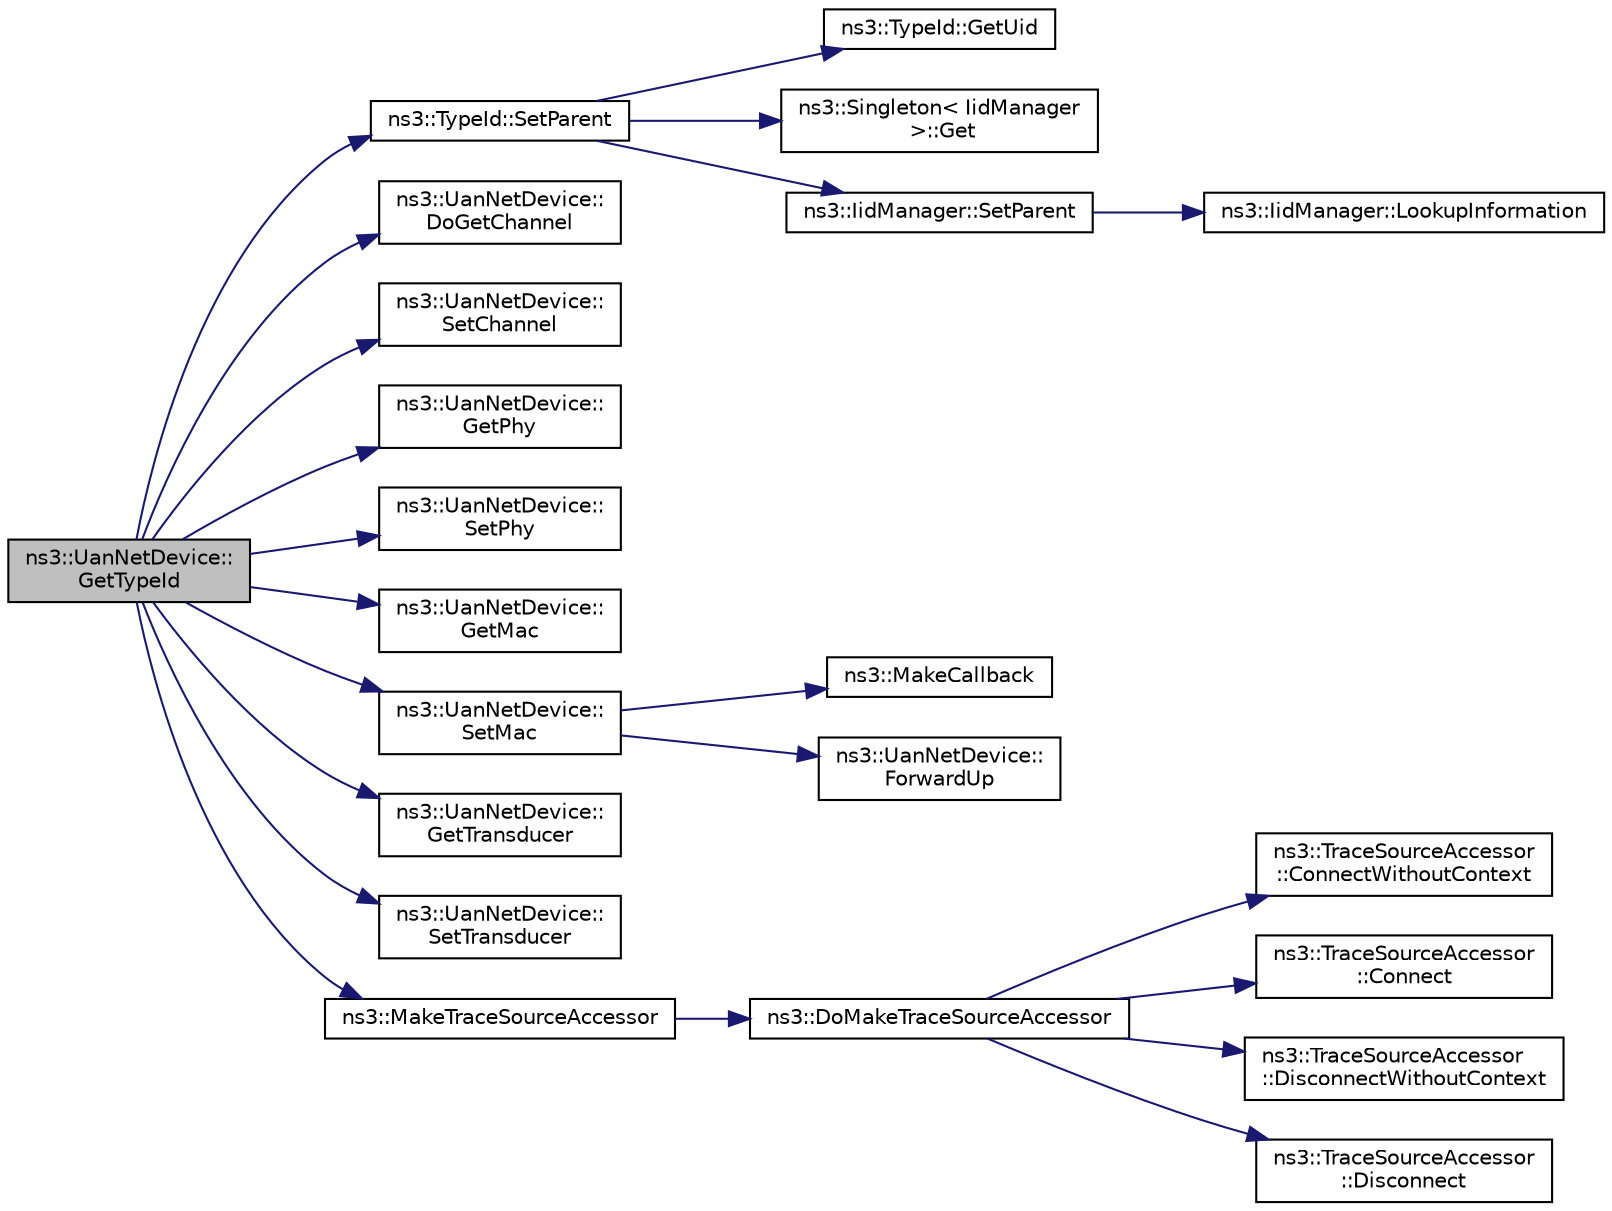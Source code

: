digraph "ns3::UanNetDevice::GetTypeId"
{
  edge [fontname="Helvetica",fontsize="10",labelfontname="Helvetica",labelfontsize="10"];
  node [fontname="Helvetica",fontsize="10",shape=record];
  rankdir="LR";
  Node1 [label="ns3::UanNetDevice::\lGetTypeId",height=0.2,width=0.4,color="black", fillcolor="grey75", style="filled", fontcolor="black"];
  Node1 -> Node2 [color="midnightblue",fontsize="10",style="solid"];
  Node2 [label="ns3::TypeId::SetParent",height=0.2,width=0.4,color="black", fillcolor="white", style="filled",URL="$d6/d11/classns3_1_1TypeId.html#abaaca67ab7d2471067e7c275df0f7309"];
  Node2 -> Node3 [color="midnightblue",fontsize="10",style="solid"];
  Node3 [label="ns3::TypeId::GetUid",height=0.2,width=0.4,color="black", fillcolor="white", style="filled",URL="$d6/d11/classns3_1_1TypeId.html#acd3e41de6340d06299f4fd63e2ed8da0"];
  Node2 -> Node4 [color="midnightblue",fontsize="10",style="solid"];
  Node4 [label="ns3::Singleton\< IidManager\l \>::Get",height=0.2,width=0.4,color="black", fillcolor="white", style="filled",URL="$d8/d77/classns3_1_1Singleton.html#a80a2cd3c25a27ea72add7a9f7a141ffa"];
  Node2 -> Node5 [color="midnightblue",fontsize="10",style="solid"];
  Node5 [label="ns3::IidManager::SetParent",height=0.2,width=0.4,color="black", fillcolor="white", style="filled",URL="$d4/d1c/classns3_1_1IidManager.html#a4042931260554c907699367b6811426f"];
  Node5 -> Node6 [color="midnightblue",fontsize="10",style="solid"];
  Node6 [label="ns3::IidManager::LookupInformation",height=0.2,width=0.4,color="black", fillcolor="white", style="filled",URL="$d4/d1c/classns3_1_1IidManager.html#a6b1f4ba2815dba27a377e8a8db2384cf"];
  Node1 -> Node7 [color="midnightblue",fontsize="10",style="solid"];
  Node7 [label="ns3::UanNetDevice::\lDoGetChannel",height=0.2,width=0.4,color="black", fillcolor="white", style="filled",URL="$d3/d57/classns3_1_1UanNetDevice.html#a9bd7ab08d599a1781c7a36826777f623"];
  Node1 -> Node8 [color="midnightblue",fontsize="10",style="solid"];
  Node8 [label="ns3::UanNetDevice::\lSetChannel",height=0.2,width=0.4,color="black", fillcolor="white", style="filled",URL="$d3/d57/classns3_1_1UanNetDevice.html#a987daa8c043146fad8975cb43fbb24e5"];
  Node1 -> Node9 [color="midnightblue",fontsize="10",style="solid"];
  Node9 [label="ns3::UanNetDevice::\lGetPhy",height=0.2,width=0.4,color="black", fillcolor="white", style="filled",URL="$d3/d57/classns3_1_1UanNetDevice.html#abff3efdff8f4c31c2bb0ea780a6b99a8"];
  Node1 -> Node10 [color="midnightblue",fontsize="10",style="solid"];
  Node10 [label="ns3::UanNetDevice::\lSetPhy",height=0.2,width=0.4,color="black", fillcolor="white", style="filled",URL="$d3/d57/classns3_1_1UanNetDevice.html#af6d039ecff08a8f794738fd62956f917"];
  Node1 -> Node11 [color="midnightblue",fontsize="10",style="solid"];
  Node11 [label="ns3::UanNetDevice::\lGetMac",height=0.2,width=0.4,color="black", fillcolor="white", style="filled",URL="$d3/d57/classns3_1_1UanNetDevice.html#adb4ad57f640b285d238687713c9826b3"];
  Node1 -> Node12 [color="midnightblue",fontsize="10",style="solid"];
  Node12 [label="ns3::UanNetDevice::\lSetMac",height=0.2,width=0.4,color="black", fillcolor="white", style="filled",URL="$d3/d57/classns3_1_1UanNetDevice.html#a7225cfda064ecc308e224eb1b11397b5"];
  Node12 -> Node13 [color="midnightblue",fontsize="10",style="solid"];
  Node13 [label="ns3::MakeCallback",height=0.2,width=0.4,color="black", fillcolor="white", style="filled",URL="$dd/de0/group__makecallbackmemptr.html#ga9376283685aa99d204048d6a4b7610a4"];
  Node12 -> Node14 [color="midnightblue",fontsize="10",style="solid"];
  Node14 [label="ns3::UanNetDevice::\lForwardUp",height=0.2,width=0.4,color="black", fillcolor="white", style="filled",URL="$d3/d57/classns3_1_1UanNetDevice.html#a6bd742bff7683658efa38d726619b8c4"];
  Node1 -> Node15 [color="midnightblue",fontsize="10",style="solid"];
  Node15 [label="ns3::UanNetDevice::\lGetTransducer",height=0.2,width=0.4,color="black", fillcolor="white", style="filled",URL="$d3/d57/classns3_1_1UanNetDevice.html#a28fd8d3e52558859abd0757f48e8d478"];
  Node1 -> Node16 [color="midnightblue",fontsize="10",style="solid"];
  Node16 [label="ns3::UanNetDevice::\lSetTransducer",height=0.2,width=0.4,color="black", fillcolor="white", style="filled",URL="$d3/d57/classns3_1_1UanNetDevice.html#ad91b46a001ee99241d7579800f93eab5"];
  Node1 -> Node17 [color="midnightblue",fontsize="10",style="solid"];
  Node17 [label="ns3::MakeTraceSourceAccessor",height=0.2,width=0.4,color="black", fillcolor="white", style="filled",URL="$dd/d41/group__tracing.html#gab21a770b9855af4e8f69f7531ea4a6b0"];
  Node17 -> Node18 [color="midnightblue",fontsize="10",style="solid"];
  Node18 [label="ns3::DoMakeTraceSourceAccessor",height=0.2,width=0.4,color="black", fillcolor="white", style="filled",URL="$dd/d41/group__tracing.html#ga58e9c4db480094cef0bb8d87118146e5"];
  Node18 -> Node19 [color="midnightblue",fontsize="10",style="solid"];
  Node19 [label="ns3::TraceSourceAccessor\l::ConnectWithoutContext",height=0.2,width=0.4,color="black", fillcolor="white", style="filled",URL="$d2/deb/classns3_1_1TraceSourceAccessor.html#a1baf1c36b3d644fe210cc0e0835cfeb9"];
  Node18 -> Node20 [color="midnightblue",fontsize="10",style="solid"];
  Node20 [label="ns3::TraceSourceAccessor\l::Connect",height=0.2,width=0.4,color="black", fillcolor="white", style="filled",URL="$d2/deb/classns3_1_1TraceSourceAccessor.html#a2edac9639d21e12e9aee53c508bef172"];
  Node18 -> Node21 [color="midnightblue",fontsize="10",style="solid"];
  Node21 [label="ns3::TraceSourceAccessor\l::DisconnectWithoutContext",height=0.2,width=0.4,color="black", fillcolor="white", style="filled",URL="$d2/deb/classns3_1_1TraceSourceAccessor.html#a76a36d41611ea647e26884d9bf403544"];
  Node18 -> Node22 [color="midnightblue",fontsize="10",style="solid"];
  Node22 [label="ns3::TraceSourceAccessor\l::Disconnect",height=0.2,width=0.4,color="black", fillcolor="white", style="filled",URL="$d2/deb/classns3_1_1TraceSourceAccessor.html#a366f52ad46fc0c1058e21e24932ab546"];
}
